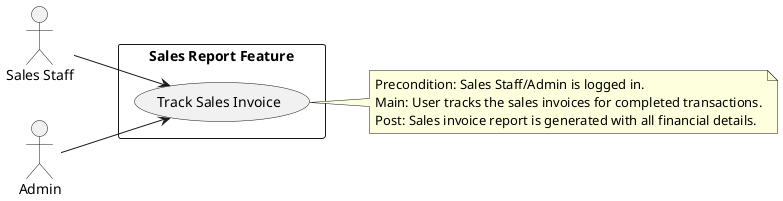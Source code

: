 @startuml
left to right direction

actor "Sales Staff" as Sales
actor "Admin" as Admin

rectangle "Sales Report Feature" as System {
    usecase "Track Sales Invoice" as UC_SalesInvoice
}

Sales --> UC_SalesInvoice
Admin --> UC_SalesInvoice

note right of UC_SalesInvoice
    Precondition: Sales Staff/Admin is logged in.
    Main: User tracks the sales invoices for completed transactions.
    Post: Sales invoice report is generated with all financial details.
end note

@enduml
